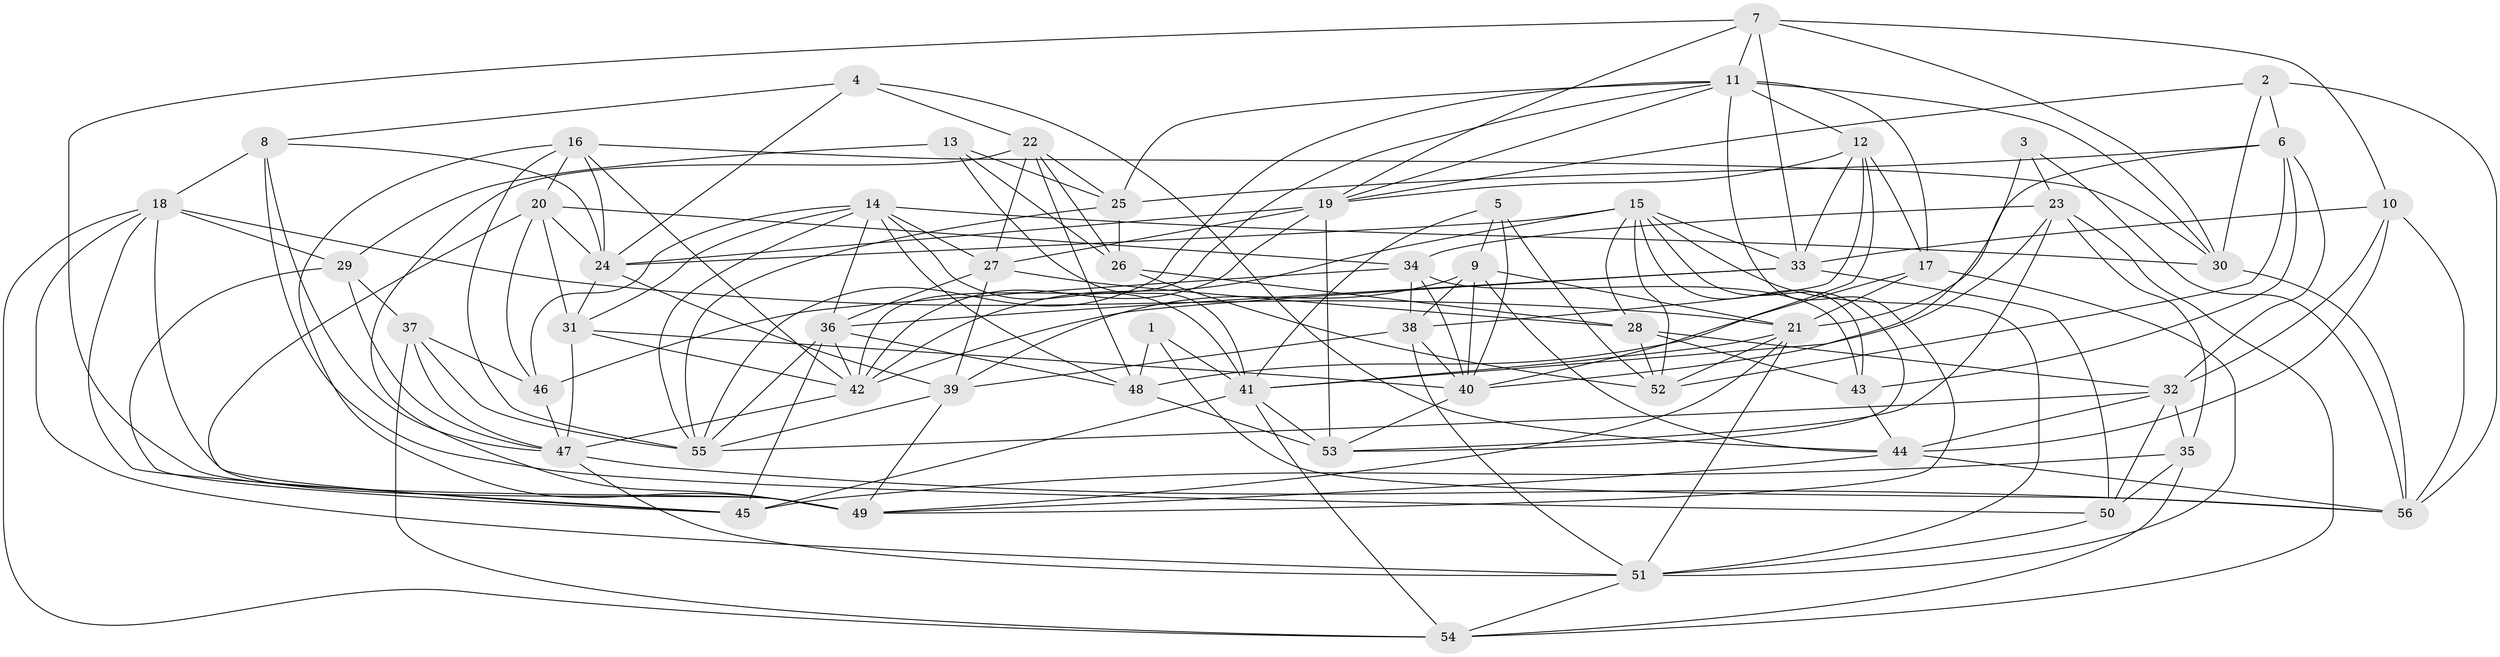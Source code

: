 // original degree distribution, {4: 1.0}
// Generated by graph-tools (version 1.1) at 2025/38/03/04/25 23:38:15]
// undirected, 56 vertices, 173 edges
graph export_dot {
  node [color=gray90,style=filled];
  1;
  2;
  3;
  4;
  5;
  6;
  7;
  8;
  9;
  10;
  11;
  12;
  13;
  14;
  15;
  16;
  17;
  18;
  19;
  20;
  21;
  22;
  23;
  24;
  25;
  26;
  27;
  28;
  29;
  30;
  31;
  32;
  33;
  34;
  35;
  36;
  37;
  38;
  39;
  40;
  41;
  42;
  43;
  44;
  45;
  46;
  47;
  48;
  49;
  50;
  51;
  52;
  53;
  54;
  55;
  56;
  1 -- 41 [weight=2.0];
  1 -- 48 [weight=1.0];
  1 -- 56 [weight=1.0];
  2 -- 6 [weight=1.0];
  2 -- 19 [weight=2.0];
  2 -- 30 [weight=1.0];
  2 -- 56 [weight=2.0];
  3 -- 23 [weight=1.0];
  3 -- 40 [weight=2.0];
  3 -- 56 [weight=1.0];
  4 -- 8 [weight=1.0];
  4 -- 22 [weight=1.0];
  4 -- 24 [weight=1.0];
  4 -- 44 [weight=1.0];
  5 -- 9 [weight=1.0];
  5 -- 40 [weight=1.0];
  5 -- 41 [weight=1.0];
  5 -- 52 [weight=1.0];
  6 -- 21 [weight=1.0];
  6 -- 25 [weight=1.0];
  6 -- 32 [weight=1.0];
  6 -- 43 [weight=1.0];
  6 -- 52 [weight=1.0];
  7 -- 10 [weight=1.0];
  7 -- 11 [weight=1.0];
  7 -- 19 [weight=1.0];
  7 -- 30 [weight=1.0];
  7 -- 33 [weight=1.0];
  7 -- 49 [weight=1.0];
  8 -- 18 [weight=2.0];
  8 -- 24 [weight=1.0];
  8 -- 47 [weight=1.0];
  8 -- 50 [weight=1.0];
  9 -- 21 [weight=1.0];
  9 -- 38 [weight=1.0];
  9 -- 39 [weight=1.0];
  9 -- 40 [weight=1.0];
  9 -- 44 [weight=1.0];
  10 -- 32 [weight=1.0];
  10 -- 33 [weight=1.0];
  10 -- 44 [weight=2.0];
  10 -- 56 [weight=1.0];
  11 -- 12 [weight=1.0];
  11 -- 17 [weight=2.0];
  11 -- 19 [weight=1.0];
  11 -- 25 [weight=1.0];
  11 -- 30 [weight=1.0];
  11 -- 42 [weight=1.0];
  11 -- 49 [weight=1.0];
  11 -- 55 [weight=1.0];
  12 -- 17 [weight=1.0];
  12 -- 19 [weight=1.0];
  12 -- 33 [weight=1.0];
  12 -- 38 [weight=1.0];
  12 -- 40 [weight=1.0];
  13 -- 25 [weight=1.0];
  13 -- 26 [weight=2.0];
  13 -- 29 [weight=2.0];
  13 -- 41 [weight=1.0];
  14 -- 27 [weight=1.0];
  14 -- 30 [weight=1.0];
  14 -- 31 [weight=1.0];
  14 -- 36 [weight=1.0];
  14 -- 41 [weight=1.0];
  14 -- 46 [weight=1.0];
  14 -- 48 [weight=1.0];
  14 -- 55 [weight=1.0];
  15 -- 24 [weight=1.0];
  15 -- 28 [weight=1.0];
  15 -- 33 [weight=1.0];
  15 -- 42 [weight=1.0];
  15 -- 43 [weight=1.0];
  15 -- 51 [weight=1.0];
  15 -- 52 [weight=1.0];
  15 -- 53 [weight=1.0];
  16 -- 20 [weight=1.0];
  16 -- 24 [weight=1.0];
  16 -- 30 [weight=1.0];
  16 -- 42 [weight=1.0];
  16 -- 49 [weight=1.0];
  16 -- 55 [weight=1.0];
  17 -- 21 [weight=1.0];
  17 -- 48 [weight=1.0];
  17 -- 51 [weight=1.0];
  18 -- 21 [weight=1.0];
  18 -- 29 [weight=1.0];
  18 -- 45 [weight=1.0];
  18 -- 49 [weight=1.0];
  18 -- 51 [weight=1.0];
  18 -- 54 [weight=1.0];
  19 -- 24 [weight=1.0];
  19 -- 27 [weight=2.0];
  19 -- 42 [weight=1.0];
  19 -- 53 [weight=1.0];
  20 -- 24 [weight=1.0];
  20 -- 31 [weight=1.0];
  20 -- 34 [weight=1.0];
  20 -- 45 [weight=1.0];
  20 -- 46 [weight=1.0];
  21 -- 41 [weight=1.0];
  21 -- 49 [weight=1.0];
  21 -- 51 [weight=1.0];
  21 -- 52 [weight=1.0];
  22 -- 25 [weight=1.0];
  22 -- 26 [weight=1.0];
  22 -- 27 [weight=1.0];
  22 -- 48 [weight=1.0];
  22 -- 49 [weight=1.0];
  23 -- 34 [weight=1.0];
  23 -- 35 [weight=1.0];
  23 -- 41 [weight=1.0];
  23 -- 53 [weight=1.0];
  23 -- 54 [weight=1.0];
  24 -- 31 [weight=1.0];
  24 -- 39 [weight=1.0];
  25 -- 26 [weight=1.0];
  25 -- 55 [weight=1.0];
  26 -- 28 [weight=1.0];
  26 -- 52 [weight=1.0];
  27 -- 28 [weight=1.0];
  27 -- 36 [weight=2.0];
  27 -- 39 [weight=1.0];
  28 -- 32 [weight=1.0];
  28 -- 43 [weight=1.0];
  28 -- 52 [weight=1.0];
  29 -- 37 [weight=1.0];
  29 -- 45 [weight=1.0];
  29 -- 47 [weight=1.0];
  30 -- 56 [weight=1.0];
  31 -- 40 [weight=1.0];
  31 -- 42 [weight=1.0];
  31 -- 47 [weight=1.0];
  32 -- 35 [weight=2.0];
  32 -- 44 [weight=1.0];
  32 -- 50 [weight=1.0];
  32 -- 55 [weight=1.0];
  33 -- 36 [weight=1.0];
  33 -- 42 [weight=1.0];
  33 -- 50 [weight=2.0];
  34 -- 38 [weight=2.0];
  34 -- 40 [weight=1.0];
  34 -- 43 [weight=2.0];
  34 -- 46 [weight=1.0];
  35 -- 45 [weight=1.0];
  35 -- 50 [weight=1.0];
  35 -- 54 [weight=1.0];
  36 -- 42 [weight=1.0];
  36 -- 45 [weight=1.0];
  36 -- 48 [weight=1.0];
  36 -- 55 [weight=1.0];
  37 -- 46 [weight=2.0];
  37 -- 47 [weight=1.0];
  37 -- 54 [weight=1.0];
  37 -- 55 [weight=1.0];
  38 -- 39 [weight=1.0];
  38 -- 40 [weight=2.0];
  38 -- 51 [weight=1.0];
  39 -- 49 [weight=1.0];
  39 -- 55 [weight=1.0];
  40 -- 53 [weight=1.0];
  41 -- 45 [weight=1.0];
  41 -- 53 [weight=1.0];
  41 -- 54 [weight=1.0];
  42 -- 47 [weight=1.0];
  43 -- 44 [weight=1.0];
  44 -- 49 [weight=1.0];
  44 -- 56 [weight=1.0];
  46 -- 47 [weight=1.0];
  47 -- 51 [weight=1.0];
  47 -- 56 [weight=1.0];
  48 -- 53 [weight=1.0];
  50 -- 51 [weight=1.0];
  51 -- 54 [weight=1.0];
}
